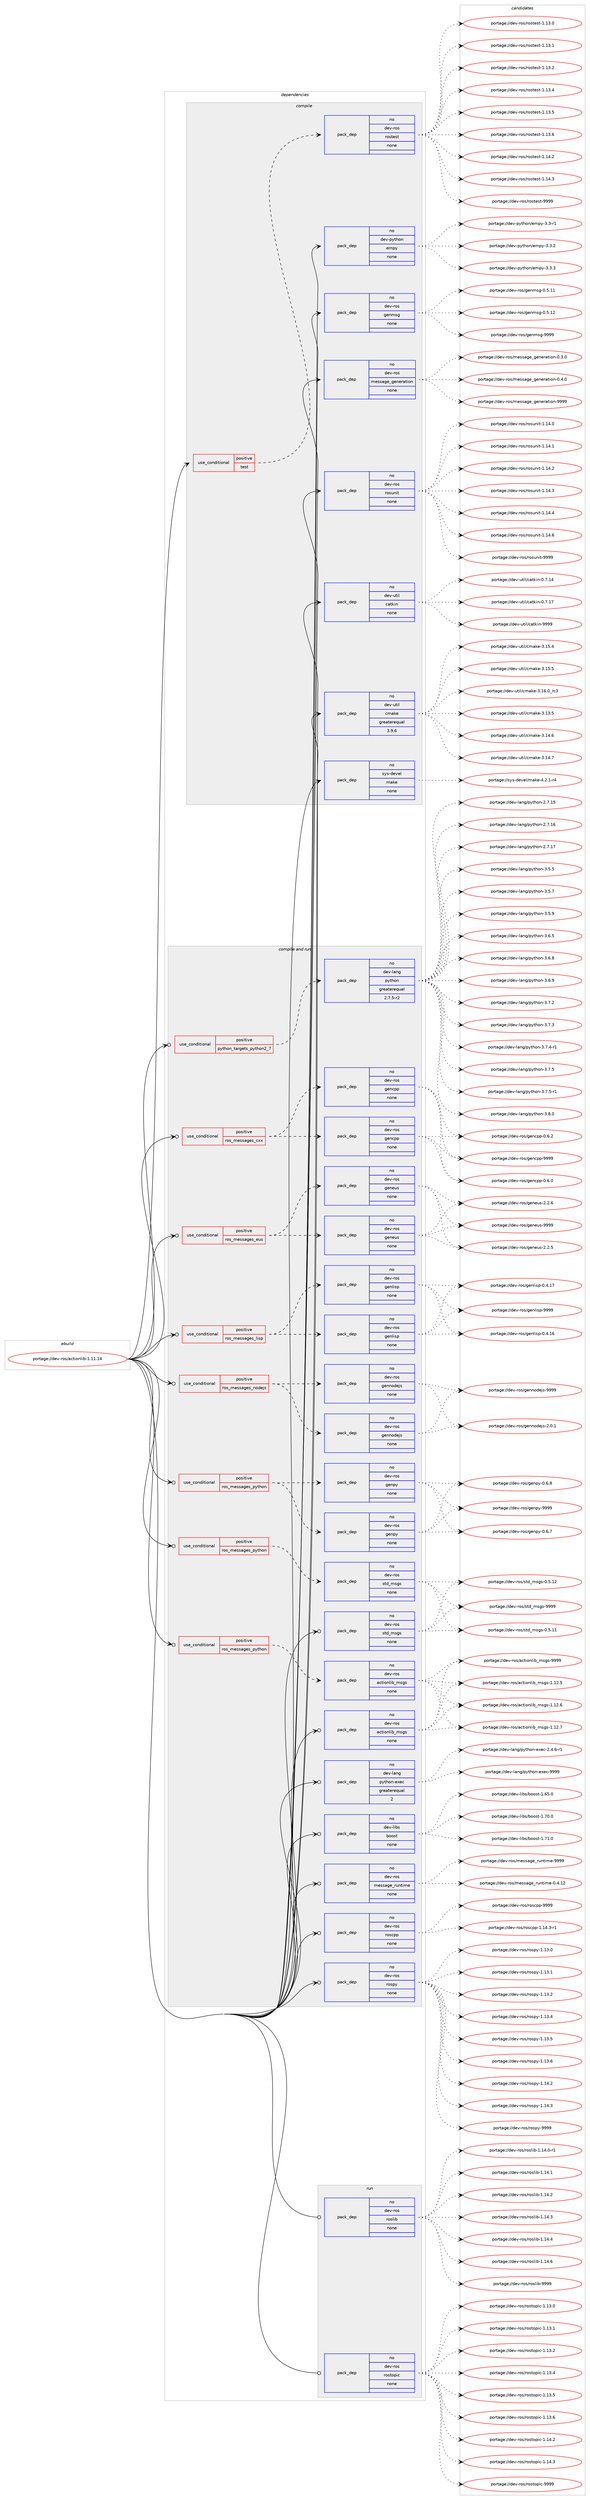 digraph prolog {

# *************
# Graph options
# *************

newrank=true;
concentrate=true;
compound=true;
graph [rankdir=LR,fontname=Helvetica,fontsize=10,ranksep=1.5];#, ranksep=2.5, nodesep=0.2];
edge  [arrowhead=vee];
node  [fontname=Helvetica,fontsize=10];

# **********
# The ebuild
# **********

subgraph cluster_leftcol {
color=gray;
rank=same;
label=<<i>ebuild</i>>;
id [label="portage://dev-ros/actionlib-1.11.14", color=red, width=4, href="../dev-ros/actionlib-1.11.14.svg"];
}

# ****************
# The dependencies
# ****************

subgraph cluster_midcol {
color=gray;
label=<<i>dependencies</i>>;
subgraph cluster_compile {
fillcolor="#eeeeee";
style=filled;
label=<<i>compile</i>>;
subgraph cond41883 {
dependency182797 [label=<<TABLE BORDER="0" CELLBORDER="1" CELLSPACING="0" CELLPADDING="4"><TR><TD ROWSPAN="3" CELLPADDING="10">use_conditional</TD></TR><TR><TD>positive</TD></TR><TR><TD>test</TD></TR></TABLE>>, shape=none, color=red];
subgraph pack137496 {
dependency182798 [label=<<TABLE BORDER="0" CELLBORDER="1" CELLSPACING="0" CELLPADDING="4" WIDTH="220"><TR><TD ROWSPAN="6" CELLPADDING="30">pack_dep</TD></TR><TR><TD WIDTH="110">no</TD></TR><TR><TD>dev-ros</TD></TR><TR><TD>rostest</TD></TR><TR><TD>none</TD></TR><TR><TD></TD></TR></TABLE>>, shape=none, color=blue];
}
dependency182797:e -> dependency182798:w [weight=20,style="dashed",arrowhead="vee"];
}
id:e -> dependency182797:w [weight=20,style="solid",arrowhead="vee"];
subgraph pack137497 {
dependency182799 [label=<<TABLE BORDER="0" CELLBORDER="1" CELLSPACING="0" CELLPADDING="4" WIDTH="220"><TR><TD ROWSPAN="6" CELLPADDING="30">pack_dep</TD></TR><TR><TD WIDTH="110">no</TD></TR><TR><TD>dev-python</TD></TR><TR><TD>empy</TD></TR><TR><TD>none</TD></TR><TR><TD></TD></TR></TABLE>>, shape=none, color=blue];
}
id:e -> dependency182799:w [weight=20,style="solid",arrowhead="vee"];
subgraph pack137498 {
dependency182800 [label=<<TABLE BORDER="0" CELLBORDER="1" CELLSPACING="0" CELLPADDING="4" WIDTH="220"><TR><TD ROWSPAN="6" CELLPADDING="30">pack_dep</TD></TR><TR><TD WIDTH="110">no</TD></TR><TR><TD>dev-ros</TD></TR><TR><TD>genmsg</TD></TR><TR><TD>none</TD></TR><TR><TD></TD></TR></TABLE>>, shape=none, color=blue];
}
id:e -> dependency182800:w [weight=20,style="solid",arrowhead="vee"];
subgraph pack137499 {
dependency182801 [label=<<TABLE BORDER="0" CELLBORDER="1" CELLSPACING="0" CELLPADDING="4" WIDTH="220"><TR><TD ROWSPAN="6" CELLPADDING="30">pack_dep</TD></TR><TR><TD WIDTH="110">no</TD></TR><TR><TD>dev-ros</TD></TR><TR><TD>message_generation</TD></TR><TR><TD>none</TD></TR><TR><TD></TD></TR></TABLE>>, shape=none, color=blue];
}
id:e -> dependency182801:w [weight=20,style="solid",arrowhead="vee"];
subgraph pack137500 {
dependency182802 [label=<<TABLE BORDER="0" CELLBORDER="1" CELLSPACING="0" CELLPADDING="4" WIDTH="220"><TR><TD ROWSPAN="6" CELLPADDING="30">pack_dep</TD></TR><TR><TD WIDTH="110">no</TD></TR><TR><TD>dev-ros</TD></TR><TR><TD>rosunit</TD></TR><TR><TD>none</TD></TR><TR><TD></TD></TR></TABLE>>, shape=none, color=blue];
}
id:e -> dependency182802:w [weight=20,style="solid",arrowhead="vee"];
subgraph pack137501 {
dependency182803 [label=<<TABLE BORDER="0" CELLBORDER="1" CELLSPACING="0" CELLPADDING="4" WIDTH="220"><TR><TD ROWSPAN="6" CELLPADDING="30">pack_dep</TD></TR><TR><TD WIDTH="110">no</TD></TR><TR><TD>dev-util</TD></TR><TR><TD>catkin</TD></TR><TR><TD>none</TD></TR><TR><TD></TD></TR></TABLE>>, shape=none, color=blue];
}
id:e -> dependency182803:w [weight=20,style="solid",arrowhead="vee"];
subgraph pack137502 {
dependency182804 [label=<<TABLE BORDER="0" CELLBORDER="1" CELLSPACING="0" CELLPADDING="4" WIDTH="220"><TR><TD ROWSPAN="6" CELLPADDING="30">pack_dep</TD></TR><TR><TD WIDTH="110">no</TD></TR><TR><TD>dev-util</TD></TR><TR><TD>cmake</TD></TR><TR><TD>greaterequal</TD></TR><TR><TD>3.9.6</TD></TR></TABLE>>, shape=none, color=blue];
}
id:e -> dependency182804:w [weight=20,style="solid",arrowhead="vee"];
subgraph pack137503 {
dependency182805 [label=<<TABLE BORDER="0" CELLBORDER="1" CELLSPACING="0" CELLPADDING="4" WIDTH="220"><TR><TD ROWSPAN="6" CELLPADDING="30">pack_dep</TD></TR><TR><TD WIDTH="110">no</TD></TR><TR><TD>sys-devel</TD></TR><TR><TD>make</TD></TR><TR><TD>none</TD></TR><TR><TD></TD></TR></TABLE>>, shape=none, color=blue];
}
id:e -> dependency182805:w [weight=20,style="solid",arrowhead="vee"];
}
subgraph cluster_compileandrun {
fillcolor="#eeeeee";
style=filled;
label=<<i>compile and run</i>>;
subgraph cond41884 {
dependency182806 [label=<<TABLE BORDER="0" CELLBORDER="1" CELLSPACING="0" CELLPADDING="4"><TR><TD ROWSPAN="3" CELLPADDING="10">use_conditional</TD></TR><TR><TD>positive</TD></TR><TR><TD>python_targets_python2_7</TD></TR></TABLE>>, shape=none, color=red];
subgraph pack137504 {
dependency182807 [label=<<TABLE BORDER="0" CELLBORDER="1" CELLSPACING="0" CELLPADDING="4" WIDTH="220"><TR><TD ROWSPAN="6" CELLPADDING="30">pack_dep</TD></TR><TR><TD WIDTH="110">no</TD></TR><TR><TD>dev-lang</TD></TR><TR><TD>python</TD></TR><TR><TD>greaterequal</TD></TR><TR><TD>2.7.5-r2</TD></TR></TABLE>>, shape=none, color=blue];
}
dependency182806:e -> dependency182807:w [weight=20,style="dashed",arrowhead="vee"];
}
id:e -> dependency182806:w [weight=20,style="solid",arrowhead="odotvee"];
subgraph cond41885 {
dependency182808 [label=<<TABLE BORDER="0" CELLBORDER="1" CELLSPACING="0" CELLPADDING="4"><TR><TD ROWSPAN="3" CELLPADDING="10">use_conditional</TD></TR><TR><TD>positive</TD></TR><TR><TD>ros_messages_cxx</TD></TR></TABLE>>, shape=none, color=red];
subgraph pack137505 {
dependency182809 [label=<<TABLE BORDER="0" CELLBORDER="1" CELLSPACING="0" CELLPADDING="4" WIDTH="220"><TR><TD ROWSPAN="6" CELLPADDING="30">pack_dep</TD></TR><TR><TD WIDTH="110">no</TD></TR><TR><TD>dev-ros</TD></TR><TR><TD>gencpp</TD></TR><TR><TD>none</TD></TR><TR><TD></TD></TR></TABLE>>, shape=none, color=blue];
}
dependency182808:e -> dependency182809:w [weight=20,style="dashed",arrowhead="vee"];
subgraph pack137506 {
dependency182810 [label=<<TABLE BORDER="0" CELLBORDER="1" CELLSPACING="0" CELLPADDING="4" WIDTH="220"><TR><TD ROWSPAN="6" CELLPADDING="30">pack_dep</TD></TR><TR><TD WIDTH="110">no</TD></TR><TR><TD>dev-ros</TD></TR><TR><TD>gencpp</TD></TR><TR><TD>none</TD></TR><TR><TD></TD></TR></TABLE>>, shape=none, color=blue];
}
dependency182808:e -> dependency182810:w [weight=20,style="dashed",arrowhead="vee"];
}
id:e -> dependency182808:w [weight=20,style="solid",arrowhead="odotvee"];
subgraph cond41886 {
dependency182811 [label=<<TABLE BORDER="0" CELLBORDER="1" CELLSPACING="0" CELLPADDING="4"><TR><TD ROWSPAN="3" CELLPADDING="10">use_conditional</TD></TR><TR><TD>positive</TD></TR><TR><TD>ros_messages_eus</TD></TR></TABLE>>, shape=none, color=red];
subgraph pack137507 {
dependency182812 [label=<<TABLE BORDER="0" CELLBORDER="1" CELLSPACING="0" CELLPADDING="4" WIDTH="220"><TR><TD ROWSPAN="6" CELLPADDING="30">pack_dep</TD></TR><TR><TD WIDTH="110">no</TD></TR><TR><TD>dev-ros</TD></TR><TR><TD>geneus</TD></TR><TR><TD>none</TD></TR><TR><TD></TD></TR></TABLE>>, shape=none, color=blue];
}
dependency182811:e -> dependency182812:w [weight=20,style="dashed",arrowhead="vee"];
subgraph pack137508 {
dependency182813 [label=<<TABLE BORDER="0" CELLBORDER="1" CELLSPACING="0" CELLPADDING="4" WIDTH="220"><TR><TD ROWSPAN="6" CELLPADDING="30">pack_dep</TD></TR><TR><TD WIDTH="110">no</TD></TR><TR><TD>dev-ros</TD></TR><TR><TD>geneus</TD></TR><TR><TD>none</TD></TR><TR><TD></TD></TR></TABLE>>, shape=none, color=blue];
}
dependency182811:e -> dependency182813:w [weight=20,style="dashed",arrowhead="vee"];
}
id:e -> dependency182811:w [weight=20,style="solid",arrowhead="odotvee"];
subgraph cond41887 {
dependency182814 [label=<<TABLE BORDER="0" CELLBORDER="1" CELLSPACING="0" CELLPADDING="4"><TR><TD ROWSPAN="3" CELLPADDING="10">use_conditional</TD></TR><TR><TD>positive</TD></TR><TR><TD>ros_messages_lisp</TD></TR></TABLE>>, shape=none, color=red];
subgraph pack137509 {
dependency182815 [label=<<TABLE BORDER="0" CELLBORDER="1" CELLSPACING="0" CELLPADDING="4" WIDTH="220"><TR><TD ROWSPAN="6" CELLPADDING="30">pack_dep</TD></TR><TR><TD WIDTH="110">no</TD></TR><TR><TD>dev-ros</TD></TR><TR><TD>genlisp</TD></TR><TR><TD>none</TD></TR><TR><TD></TD></TR></TABLE>>, shape=none, color=blue];
}
dependency182814:e -> dependency182815:w [weight=20,style="dashed",arrowhead="vee"];
subgraph pack137510 {
dependency182816 [label=<<TABLE BORDER="0" CELLBORDER="1" CELLSPACING="0" CELLPADDING="4" WIDTH="220"><TR><TD ROWSPAN="6" CELLPADDING="30">pack_dep</TD></TR><TR><TD WIDTH="110">no</TD></TR><TR><TD>dev-ros</TD></TR><TR><TD>genlisp</TD></TR><TR><TD>none</TD></TR><TR><TD></TD></TR></TABLE>>, shape=none, color=blue];
}
dependency182814:e -> dependency182816:w [weight=20,style="dashed",arrowhead="vee"];
}
id:e -> dependency182814:w [weight=20,style="solid",arrowhead="odotvee"];
subgraph cond41888 {
dependency182817 [label=<<TABLE BORDER="0" CELLBORDER="1" CELLSPACING="0" CELLPADDING="4"><TR><TD ROWSPAN="3" CELLPADDING="10">use_conditional</TD></TR><TR><TD>positive</TD></TR><TR><TD>ros_messages_nodejs</TD></TR></TABLE>>, shape=none, color=red];
subgraph pack137511 {
dependency182818 [label=<<TABLE BORDER="0" CELLBORDER="1" CELLSPACING="0" CELLPADDING="4" WIDTH="220"><TR><TD ROWSPAN="6" CELLPADDING="30">pack_dep</TD></TR><TR><TD WIDTH="110">no</TD></TR><TR><TD>dev-ros</TD></TR><TR><TD>gennodejs</TD></TR><TR><TD>none</TD></TR><TR><TD></TD></TR></TABLE>>, shape=none, color=blue];
}
dependency182817:e -> dependency182818:w [weight=20,style="dashed",arrowhead="vee"];
subgraph pack137512 {
dependency182819 [label=<<TABLE BORDER="0" CELLBORDER="1" CELLSPACING="0" CELLPADDING="4" WIDTH="220"><TR><TD ROWSPAN="6" CELLPADDING="30">pack_dep</TD></TR><TR><TD WIDTH="110">no</TD></TR><TR><TD>dev-ros</TD></TR><TR><TD>gennodejs</TD></TR><TR><TD>none</TD></TR><TR><TD></TD></TR></TABLE>>, shape=none, color=blue];
}
dependency182817:e -> dependency182819:w [weight=20,style="dashed",arrowhead="vee"];
}
id:e -> dependency182817:w [weight=20,style="solid",arrowhead="odotvee"];
subgraph cond41889 {
dependency182820 [label=<<TABLE BORDER="0" CELLBORDER="1" CELLSPACING="0" CELLPADDING="4"><TR><TD ROWSPAN="3" CELLPADDING="10">use_conditional</TD></TR><TR><TD>positive</TD></TR><TR><TD>ros_messages_python</TD></TR></TABLE>>, shape=none, color=red];
subgraph pack137513 {
dependency182821 [label=<<TABLE BORDER="0" CELLBORDER="1" CELLSPACING="0" CELLPADDING="4" WIDTH="220"><TR><TD ROWSPAN="6" CELLPADDING="30">pack_dep</TD></TR><TR><TD WIDTH="110">no</TD></TR><TR><TD>dev-ros</TD></TR><TR><TD>actionlib_msgs</TD></TR><TR><TD>none</TD></TR><TR><TD></TD></TR></TABLE>>, shape=none, color=blue];
}
dependency182820:e -> dependency182821:w [weight=20,style="dashed",arrowhead="vee"];
}
id:e -> dependency182820:w [weight=20,style="solid",arrowhead="odotvee"];
subgraph cond41890 {
dependency182822 [label=<<TABLE BORDER="0" CELLBORDER="1" CELLSPACING="0" CELLPADDING="4"><TR><TD ROWSPAN="3" CELLPADDING="10">use_conditional</TD></TR><TR><TD>positive</TD></TR><TR><TD>ros_messages_python</TD></TR></TABLE>>, shape=none, color=red];
subgraph pack137514 {
dependency182823 [label=<<TABLE BORDER="0" CELLBORDER="1" CELLSPACING="0" CELLPADDING="4" WIDTH="220"><TR><TD ROWSPAN="6" CELLPADDING="30">pack_dep</TD></TR><TR><TD WIDTH="110">no</TD></TR><TR><TD>dev-ros</TD></TR><TR><TD>genpy</TD></TR><TR><TD>none</TD></TR><TR><TD></TD></TR></TABLE>>, shape=none, color=blue];
}
dependency182822:e -> dependency182823:w [weight=20,style="dashed",arrowhead="vee"];
subgraph pack137515 {
dependency182824 [label=<<TABLE BORDER="0" CELLBORDER="1" CELLSPACING="0" CELLPADDING="4" WIDTH="220"><TR><TD ROWSPAN="6" CELLPADDING="30">pack_dep</TD></TR><TR><TD WIDTH="110">no</TD></TR><TR><TD>dev-ros</TD></TR><TR><TD>genpy</TD></TR><TR><TD>none</TD></TR><TR><TD></TD></TR></TABLE>>, shape=none, color=blue];
}
dependency182822:e -> dependency182824:w [weight=20,style="dashed",arrowhead="vee"];
}
id:e -> dependency182822:w [weight=20,style="solid",arrowhead="odotvee"];
subgraph cond41891 {
dependency182825 [label=<<TABLE BORDER="0" CELLBORDER="1" CELLSPACING="0" CELLPADDING="4"><TR><TD ROWSPAN="3" CELLPADDING="10">use_conditional</TD></TR><TR><TD>positive</TD></TR><TR><TD>ros_messages_python</TD></TR></TABLE>>, shape=none, color=red];
subgraph pack137516 {
dependency182826 [label=<<TABLE BORDER="0" CELLBORDER="1" CELLSPACING="0" CELLPADDING="4" WIDTH="220"><TR><TD ROWSPAN="6" CELLPADDING="30">pack_dep</TD></TR><TR><TD WIDTH="110">no</TD></TR><TR><TD>dev-ros</TD></TR><TR><TD>std_msgs</TD></TR><TR><TD>none</TD></TR><TR><TD></TD></TR></TABLE>>, shape=none, color=blue];
}
dependency182825:e -> dependency182826:w [weight=20,style="dashed",arrowhead="vee"];
}
id:e -> dependency182825:w [weight=20,style="solid",arrowhead="odotvee"];
subgraph pack137517 {
dependency182827 [label=<<TABLE BORDER="0" CELLBORDER="1" CELLSPACING="0" CELLPADDING="4" WIDTH="220"><TR><TD ROWSPAN="6" CELLPADDING="30">pack_dep</TD></TR><TR><TD WIDTH="110">no</TD></TR><TR><TD>dev-lang</TD></TR><TR><TD>python-exec</TD></TR><TR><TD>greaterequal</TD></TR><TR><TD>2</TD></TR></TABLE>>, shape=none, color=blue];
}
id:e -> dependency182827:w [weight=20,style="solid",arrowhead="odotvee"];
subgraph pack137518 {
dependency182828 [label=<<TABLE BORDER="0" CELLBORDER="1" CELLSPACING="0" CELLPADDING="4" WIDTH="220"><TR><TD ROWSPAN="6" CELLPADDING="30">pack_dep</TD></TR><TR><TD WIDTH="110">no</TD></TR><TR><TD>dev-libs</TD></TR><TR><TD>boost</TD></TR><TR><TD>none</TD></TR><TR><TD></TD></TR></TABLE>>, shape=none, color=blue];
}
id:e -> dependency182828:w [weight=20,style="solid",arrowhead="odotvee"];
subgraph pack137519 {
dependency182829 [label=<<TABLE BORDER="0" CELLBORDER="1" CELLSPACING="0" CELLPADDING="4" WIDTH="220"><TR><TD ROWSPAN="6" CELLPADDING="30">pack_dep</TD></TR><TR><TD WIDTH="110">no</TD></TR><TR><TD>dev-ros</TD></TR><TR><TD>actionlib_msgs</TD></TR><TR><TD>none</TD></TR><TR><TD></TD></TR></TABLE>>, shape=none, color=blue];
}
id:e -> dependency182829:w [weight=20,style="solid",arrowhead="odotvee"];
subgraph pack137520 {
dependency182830 [label=<<TABLE BORDER="0" CELLBORDER="1" CELLSPACING="0" CELLPADDING="4" WIDTH="220"><TR><TD ROWSPAN="6" CELLPADDING="30">pack_dep</TD></TR><TR><TD WIDTH="110">no</TD></TR><TR><TD>dev-ros</TD></TR><TR><TD>message_runtime</TD></TR><TR><TD>none</TD></TR><TR><TD></TD></TR></TABLE>>, shape=none, color=blue];
}
id:e -> dependency182830:w [weight=20,style="solid",arrowhead="odotvee"];
subgraph pack137521 {
dependency182831 [label=<<TABLE BORDER="0" CELLBORDER="1" CELLSPACING="0" CELLPADDING="4" WIDTH="220"><TR><TD ROWSPAN="6" CELLPADDING="30">pack_dep</TD></TR><TR><TD WIDTH="110">no</TD></TR><TR><TD>dev-ros</TD></TR><TR><TD>roscpp</TD></TR><TR><TD>none</TD></TR><TR><TD></TD></TR></TABLE>>, shape=none, color=blue];
}
id:e -> dependency182831:w [weight=20,style="solid",arrowhead="odotvee"];
subgraph pack137522 {
dependency182832 [label=<<TABLE BORDER="0" CELLBORDER="1" CELLSPACING="0" CELLPADDING="4" WIDTH="220"><TR><TD ROWSPAN="6" CELLPADDING="30">pack_dep</TD></TR><TR><TD WIDTH="110">no</TD></TR><TR><TD>dev-ros</TD></TR><TR><TD>rospy</TD></TR><TR><TD>none</TD></TR><TR><TD></TD></TR></TABLE>>, shape=none, color=blue];
}
id:e -> dependency182832:w [weight=20,style="solid",arrowhead="odotvee"];
subgraph pack137523 {
dependency182833 [label=<<TABLE BORDER="0" CELLBORDER="1" CELLSPACING="0" CELLPADDING="4" WIDTH="220"><TR><TD ROWSPAN="6" CELLPADDING="30">pack_dep</TD></TR><TR><TD WIDTH="110">no</TD></TR><TR><TD>dev-ros</TD></TR><TR><TD>std_msgs</TD></TR><TR><TD>none</TD></TR><TR><TD></TD></TR></TABLE>>, shape=none, color=blue];
}
id:e -> dependency182833:w [weight=20,style="solid",arrowhead="odotvee"];
}
subgraph cluster_run {
fillcolor="#eeeeee";
style=filled;
label=<<i>run</i>>;
subgraph pack137524 {
dependency182834 [label=<<TABLE BORDER="0" CELLBORDER="1" CELLSPACING="0" CELLPADDING="4" WIDTH="220"><TR><TD ROWSPAN="6" CELLPADDING="30">pack_dep</TD></TR><TR><TD WIDTH="110">no</TD></TR><TR><TD>dev-ros</TD></TR><TR><TD>roslib</TD></TR><TR><TD>none</TD></TR><TR><TD></TD></TR></TABLE>>, shape=none, color=blue];
}
id:e -> dependency182834:w [weight=20,style="solid",arrowhead="odot"];
subgraph pack137525 {
dependency182835 [label=<<TABLE BORDER="0" CELLBORDER="1" CELLSPACING="0" CELLPADDING="4" WIDTH="220"><TR><TD ROWSPAN="6" CELLPADDING="30">pack_dep</TD></TR><TR><TD WIDTH="110">no</TD></TR><TR><TD>dev-ros</TD></TR><TR><TD>rostopic</TD></TR><TR><TD>none</TD></TR><TR><TD></TD></TR></TABLE>>, shape=none, color=blue];
}
id:e -> dependency182835:w [weight=20,style="solid",arrowhead="odot"];
}
}

# **************
# The candidates
# **************

subgraph cluster_choices {
rank=same;
color=gray;
label=<<i>candidates</i>>;

subgraph choice137496 {
color=black;
nodesep=1;
choiceportage100101118451141111154711411111511610111511645494649514648 [label="portage://dev-ros/rostest-1.13.0", color=red, width=4,href="../dev-ros/rostest-1.13.0.svg"];
choiceportage100101118451141111154711411111511610111511645494649514649 [label="portage://dev-ros/rostest-1.13.1", color=red, width=4,href="../dev-ros/rostest-1.13.1.svg"];
choiceportage100101118451141111154711411111511610111511645494649514650 [label="portage://dev-ros/rostest-1.13.2", color=red, width=4,href="../dev-ros/rostest-1.13.2.svg"];
choiceportage100101118451141111154711411111511610111511645494649514652 [label="portage://dev-ros/rostest-1.13.4", color=red, width=4,href="../dev-ros/rostest-1.13.4.svg"];
choiceportage100101118451141111154711411111511610111511645494649514653 [label="portage://dev-ros/rostest-1.13.5", color=red, width=4,href="../dev-ros/rostest-1.13.5.svg"];
choiceportage100101118451141111154711411111511610111511645494649514654 [label="portage://dev-ros/rostest-1.13.6", color=red, width=4,href="../dev-ros/rostest-1.13.6.svg"];
choiceportage100101118451141111154711411111511610111511645494649524650 [label="portage://dev-ros/rostest-1.14.2", color=red, width=4,href="../dev-ros/rostest-1.14.2.svg"];
choiceportage100101118451141111154711411111511610111511645494649524651 [label="portage://dev-ros/rostest-1.14.3", color=red, width=4,href="../dev-ros/rostest-1.14.3.svg"];
choiceportage10010111845114111115471141111151161011151164557575757 [label="portage://dev-ros/rostest-9999", color=red, width=4,href="../dev-ros/rostest-9999.svg"];
dependency182798:e -> choiceportage100101118451141111154711411111511610111511645494649514648:w [style=dotted,weight="100"];
dependency182798:e -> choiceportage100101118451141111154711411111511610111511645494649514649:w [style=dotted,weight="100"];
dependency182798:e -> choiceportage100101118451141111154711411111511610111511645494649514650:w [style=dotted,weight="100"];
dependency182798:e -> choiceportage100101118451141111154711411111511610111511645494649514652:w [style=dotted,weight="100"];
dependency182798:e -> choiceportage100101118451141111154711411111511610111511645494649514653:w [style=dotted,weight="100"];
dependency182798:e -> choiceportage100101118451141111154711411111511610111511645494649514654:w [style=dotted,weight="100"];
dependency182798:e -> choiceportage100101118451141111154711411111511610111511645494649524650:w [style=dotted,weight="100"];
dependency182798:e -> choiceportage100101118451141111154711411111511610111511645494649524651:w [style=dotted,weight="100"];
dependency182798:e -> choiceportage10010111845114111115471141111151161011151164557575757:w [style=dotted,weight="100"];
}
subgraph choice137497 {
color=black;
nodesep=1;
choiceportage1001011184511212111610411111047101109112121455146514511449 [label="portage://dev-python/empy-3.3-r1", color=red, width=4,href="../dev-python/empy-3.3-r1.svg"];
choiceportage1001011184511212111610411111047101109112121455146514650 [label="portage://dev-python/empy-3.3.2", color=red, width=4,href="../dev-python/empy-3.3.2.svg"];
choiceportage1001011184511212111610411111047101109112121455146514651 [label="portage://dev-python/empy-3.3.3", color=red, width=4,href="../dev-python/empy-3.3.3.svg"];
dependency182799:e -> choiceportage1001011184511212111610411111047101109112121455146514511449:w [style=dotted,weight="100"];
dependency182799:e -> choiceportage1001011184511212111610411111047101109112121455146514650:w [style=dotted,weight="100"];
dependency182799:e -> choiceportage1001011184511212111610411111047101109112121455146514651:w [style=dotted,weight="100"];
}
subgraph choice137498 {
color=black;
nodesep=1;
choiceportage100101118451141111154710310111010911510345484653464949 [label="portage://dev-ros/genmsg-0.5.11", color=red, width=4,href="../dev-ros/genmsg-0.5.11.svg"];
choiceportage100101118451141111154710310111010911510345484653464950 [label="portage://dev-ros/genmsg-0.5.12", color=red, width=4,href="../dev-ros/genmsg-0.5.12.svg"];
choiceportage10010111845114111115471031011101091151034557575757 [label="portage://dev-ros/genmsg-9999", color=red, width=4,href="../dev-ros/genmsg-9999.svg"];
dependency182800:e -> choiceportage100101118451141111154710310111010911510345484653464949:w [style=dotted,weight="100"];
dependency182800:e -> choiceportage100101118451141111154710310111010911510345484653464950:w [style=dotted,weight="100"];
dependency182800:e -> choiceportage10010111845114111115471031011101091151034557575757:w [style=dotted,weight="100"];
}
subgraph choice137499 {
color=black;
nodesep=1;
choiceportage1001011184511411111547109101115115971031019510310111010111497116105111110454846514648 [label="portage://dev-ros/message_generation-0.3.0", color=red, width=4,href="../dev-ros/message_generation-0.3.0.svg"];
choiceportage1001011184511411111547109101115115971031019510310111010111497116105111110454846524648 [label="portage://dev-ros/message_generation-0.4.0", color=red, width=4,href="../dev-ros/message_generation-0.4.0.svg"];
choiceportage10010111845114111115471091011151159710310195103101110101114971161051111104557575757 [label="portage://dev-ros/message_generation-9999", color=red, width=4,href="../dev-ros/message_generation-9999.svg"];
dependency182801:e -> choiceportage1001011184511411111547109101115115971031019510310111010111497116105111110454846514648:w [style=dotted,weight="100"];
dependency182801:e -> choiceportage1001011184511411111547109101115115971031019510310111010111497116105111110454846524648:w [style=dotted,weight="100"];
dependency182801:e -> choiceportage10010111845114111115471091011151159710310195103101110101114971161051111104557575757:w [style=dotted,weight="100"];
}
subgraph choice137500 {
color=black;
nodesep=1;
choiceportage100101118451141111154711411111511711010511645494649524648 [label="portage://dev-ros/rosunit-1.14.0", color=red, width=4,href="../dev-ros/rosunit-1.14.0.svg"];
choiceportage100101118451141111154711411111511711010511645494649524649 [label="portage://dev-ros/rosunit-1.14.1", color=red, width=4,href="../dev-ros/rosunit-1.14.1.svg"];
choiceportage100101118451141111154711411111511711010511645494649524650 [label="portage://dev-ros/rosunit-1.14.2", color=red, width=4,href="../dev-ros/rosunit-1.14.2.svg"];
choiceportage100101118451141111154711411111511711010511645494649524651 [label="portage://dev-ros/rosunit-1.14.3", color=red, width=4,href="../dev-ros/rosunit-1.14.3.svg"];
choiceportage100101118451141111154711411111511711010511645494649524652 [label="portage://dev-ros/rosunit-1.14.4", color=red, width=4,href="../dev-ros/rosunit-1.14.4.svg"];
choiceportage100101118451141111154711411111511711010511645494649524654 [label="portage://dev-ros/rosunit-1.14.6", color=red, width=4,href="../dev-ros/rosunit-1.14.6.svg"];
choiceportage10010111845114111115471141111151171101051164557575757 [label="portage://dev-ros/rosunit-9999", color=red, width=4,href="../dev-ros/rosunit-9999.svg"];
dependency182802:e -> choiceportage100101118451141111154711411111511711010511645494649524648:w [style=dotted,weight="100"];
dependency182802:e -> choiceportage100101118451141111154711411111511711010511645494649524649:w [style=dotted,weight="100"];
dependency182802:e -> choiceportage100101118451141111154711411111511711010511645494649524650:w [style=dotted,weight="100"];
dependency182802:e -> choiceportage100101118451141111154711411111511711010511645494649524651:w [style=dotted,weight="100"];
dependency182802:e -> choiceportage100101118451141111154711411111511711010511645494649524652:w [style=dotted,weight="100"];
dependency182802:e -> choiceportage100101118451141111154711411111511711010511645494649524654:w [style=dotted,weight="100"];
dependency182802:e -> choiceportage10010111845114111115471141111151171101051164557575757:w [style=dotted,weight="100"];
}
subgraph choice137501 {
color=black;
nodesep=1;
choiceportage1001011184511711610510847999711610710511045484655464952 [label="portage://dev-util/catkin-0.7.14", color=red, width=4,href="../dev-util/catkin-0.7.14.svg"];
choiceportage1001011184511711610510847999711610710511045484655464955 [label="portage://dev-util/catkin-0.7.17", color=red, width=4,href="../dev-util/catkin-0.7.17.svg"];
choiceportage100101118451171161051084799971161071051104557575757 [label="portage://dev-util/catkin-9999", color=red, width=4,href="../dev-util/catkin-9999.svg"];
dependency182803:e -> choiceportage1001011184511711610510847999711610710511045484655464952:w [style=dotted,weight="100"];
dependency182803:e -> choiceportage1001011184511711610510847999711610710511045484655464955:w [style=dotted,weight="100"];
dependency182803:e -> choiceportage100101118451171161051084799971161071051104557575757:w [style=dotted,weight="100"];
}
subgraph choice137502 {
color=black;
nodesep=1;
choiceportage1001011184511711610510847991099710710145514649514653 [label="portage://dev-util/cmake-3.13.5", color=red, width=4,href="../dev-util/cmake-3.13.5.svg"];
choiceportage1001011184511711610510847991099710710145514649524654 [label="portage://dev-util/cmake-3.14.6", color=red, width=4,href="../dev-util/cmake-3.14.6.svg"];
choiceportage1001011184511711610510847991099710710145514649524655 [label="portage://dev-util/cmake-3.14.7", color=red, width=4,href="../dev-util/cmake-3.14.7.svg"];
choiceportage1001011184511711610510847991099710710145514649534652 [label="portage://dev-util/cmake-3.15.4", color=red, width=4,href="../dev-util/cmake-3.15.4.svg"];
choiceportage1001011184511711610510847991099710710145514649534653 [label="portage://dev-util/cmake-3.15.5", color=red, width=4,href="../dev-util/cmake-3.15.5.svg"];
choiceportage1001011184511711610510847991099710710145514649544648951149951 [label="portage://dev-util/cmake-3.16.0_rc3", color=red, width=4,href="../dev-util/cmake-3.16.0_rc3.svg"];
dependency182804:e -> choiceportage1001011184511711610510847991099710710145514649514653:w [style=dotted,weight="100"];
dependency182804:e -> choiceportage1001011184511711610510847991099710710145514649524654:w [style=dotted,weight="100"];
dependency182804:e -> choiceportage1001011184511711610510847991099710710145514649524655:w [style=dotted,weight="100"];
dependency182804:e -> choiceportage1001011184511711610510847991099710710145514649534652:w [style=dotted,weight="100"];
dependency182804:e -> choiceportage1001011184511711610510847991099710710145514649534653:w [style=dotted,weight="100"];
dependency182804:e -> choiceportage1001011184511711610510847991099710710145514649544648951149951:w [style=dotted,weight="100"];
}
subgraph choice137503 {
color=black;
nodesep=1;
choiceportage1151211154510010111810110847109971071014552465046494511452 [label="portage://sys-devel/make-4.2.1-r4", color=red, width=4,href="../sys-devel/make-4.2.1-r4.svg"];
dependency182805:e -> choiceportage1151211154510010111810110847109971071014552465046494511452:w [style=dotted,weight="100"];
}
subgraph choice137504 {
color=black;
nodesep=1;
choiceportage10010111845108971101034711212111610411111045504655464953 [label="portage://dev-lang/python-2.7.15", color=red, width=4,href="../dev-lang/python-2.7.15.svg"];
choiceportage10010111845108971101034711212111610411111045504655464954 [label="portage://dev-lang/python-2.7.16", color=red, width=4,href="../dev-lang/python-2.7.16.svg"];
choiceportage10010111845108971101034711212111610411111045504655464955 [label="portage://dev-lang/python-2.7.17", color=red, width=4,href="../dev-lang/python-2.7.17.svg"];
choiceportage100101118451089711010347112121116104111110455146534653 [label="portage://dev-lang/python-3.5.5", color=red, width=4,href="../dev-lang/python-3.5.5.svg"];
choiceportage100101118451089711010347112121116104111110455146534655 [label="portage://dev-lang/python-3.5.7", color=red, width=4,href="../dev-lang/python-3.5.7.svg"];
choiceportage100101118451089711010347112121116104111110455146534657 [label="portage://dev-lang/python-3.5.9", color=red, width=4,href="../dev-lang/python-3.5.9.svg"];
choiceportage100101118451089711010347112121116104111110455146544653 [label="portage://dev-lang/python-3.6.5", color=red, width=4,href="../dev-lang/python-3.6.5.svg"];
choiceportage100101118451089711010347112121116104111110455146544656 [label="portage://dev-lang/python-3.6.8", color=red, width=4,href="../dev-lang/python-3.6.8.svg"];
choiceportage100101118451089711010347112121116104111110455146544657 [label="portage://dev-lang/python-3.6.9", color=red, width=4,href="../dev-lang/python-3.6.9.svg"];
choiceportage100101118451089711010347112121116104111110455146554650 [label="portage://dev-lang/python-3.7.2", color=red, width=4,href="../dev-lang/python-3.7.2.svg"];
choiceportage100101118451089711010347112121116104111110455146554651 [label="portage://dev-lang/python-3.7.3", color=red, width=4,href="../dev-lang/python-3.7.3.svg"];
choiceportage1001011184510897110103471121211161041111104551465546524511449 [label="portage://dev-lang/python-3.7.4-r1", color=red, width=4,href="../dev-lang/python-3.7.4-r1.svg"];
choiceportage100101118451089711010347112121116104111110455146554653 [label="portage://dev-lang/python-3.7.5", color=red, width=4,href="../dev-lang/python-3.7.5.svg"];
choiceportage1001011184510897110103471121211161041111104551465546534511449 [label="portage://dev-lang/python-3.7.5-r1", color=red, width=4,href="../dev-lang/python-3.7.5-r1.svg"];
choiceportage100101118451089711010347112121116104111110455146564648 [label="portage://dev-lang/python-3.8.0", color=red, width=4,href="../dev-lang/python-3.8.0.svg"];
dependency182807:e -> choiceportage10010111845108971101034711212111610411111045504655464953:w [style=dotted,weight="100"];
dependency182807:e -> choiceportage10010111845108971101034711212111610411111045504655464954:w [style=dotted,weight="100"];
dependency182807:e -> choiceportage10010111845108971101034711212111610411111045504655464955:w [style=dotted,weight="100"];
dependency182807:e -> choiceportage100101118451089711010347112121116104111110455146534653:w [style=dotted,weight="100"];
dependency182807:e -> choiceportage100101118451089711010347112121116104111110455146534655:w [style=dotted,weight="100"];
dependency182807:e -> choiceportage100101118451089711010347112121116104111110455146534657:w [style=dotted,weight="100"];
dependency182807:e -> choiceportage100101118451089711010347112121116104111110455146544653:w [style=dotted,weight="100"];
dependency182807:e -> choiceportage100101118451089711010347112121116104111110455146544656:w [style=dotted,weight="100"];
dependency182807:e -> choiceportage100101118451089711010347112121116104111110455146544657:w [style=dotted,weight="100"];
dependency182807:e -> choiceportage100101118451089711010347112121116104111110455146554650:w [style=dotted,weight="100"];
dependency182807:e -> choiceportage100101118451089711010347112121116104111110455146554651:w [style=dotted,weight="100"];
dependency182807:e -> choiceportage1001011184510897110103471121211161041111104551465546524511449:w [style=dotted,weight="100"];
dependency182807:e -> choiceportage100101118451089711010347112121116104111110455146554653:w [style=dotted,weight="100"];
dependency182807:e -> choiceportage1001011184510897110103471121211161041111104551465546534511449:w [style=dotted,weight="100"];
dependency182807:e -> choiceportage100101118451089711010347112121116104111110455146564648:w [style=dotted,weight="100"];
}
subgraph choice137505 {
color=black;
nodesep=1;
choiceportage100101118451141111154710310111099112112454846544648 [label="portage://dev-ros/gencpp-0.6.0", color=red, width=4,href="../dev-ros/gencpp-0.6.0.svg"];
choiceportage100101118451141111154710310111099112112454846544650 [label="portage://dev-ros/gencpp-0.6.2", color=red, width=4,href="../dev-ros/gencpp-0.6.2.svg"];
choiceportage1001011184511411111547103101110991121124557575757 [label="portage://dev-ros/gencpp-9999", color=red, width=4,href="../dev-ros/gencpp-9999.svg"];
dependency182809:e -> choiceportage100101118451141111154710310111099112112454846544648:w [style=dotted,weight="100"];
dependency182809:e -> choiceportage100101118451141111154710310111099112112454846544650:w [style=dotted,weight="100"];
dependency182809:e -> choiceportage1001011184511411111547103101110991121124557575757:w [style=dotted,weight="100"];
}
subgraph choice137506 {
color=black;
nodesep=1;
choiceportage100101118451141111154710310111099112112454846544648 [label="portage://dev-ros/gencpp-0.6.0", color=red, width=4,href="../dev-ros/gencpp-0.6.0.svg"];
choiceportage100101118451141111154710310111099112112454846544650 [label="portage://dev-ros/gencpp-0.6.2", color=red, width=4,href="../dev-ros/gencpp-0.6.2.svg"];
choiceportage1001011184511411111547103101110991121124557575757 [label="portage://dev-ros/gencpp-9999", color=red, width=4,href="../dev-ros/gencpp-9999.svg"];
dependency182810:e -> choiceportage100101118451141111154710310111099112112454846544648:w [style=dotted,weight="100"];
dependency182810:e -> choiceportage100101118451141111154710310111099112112454846544650:w [style=dotted,weight="100"];
dependency182810:e -> choiceportage1001011184511411111547103101110991121124557575757:w [style=dotted,weight="100"];
}
subgraph choice137507 {
color=black;
nodesep=1;
choiceportage1001011184511411111547103101110101117115455046504653 [label="portage://dev-ros/geneus-2.2.5", color=red, width=4,href="../dev-ros/geneus-2.2.5.svg"];
choiceportage1001011184511411111547103101110101117115455046504654 [label="portage://dev-ros/geneus-2.2.6", color=red, width=4,href="../dev-ros/geneus-2.2.6.svg"];
choiceportage10010111845114111115471031011101011171154557575757 [label="portage://dev-ros/geneus-9999", color=red, width=4,href="../dev-ros/geneus-9999.svg"];
dependency182812:e -> choiceportage1001011184511411111547103101110101117115455046504653:w [style=dotted,weight="100"];
dependency182812:e -> choiceportage1001011184511411111547103101110101117115455046504654:w [style=dotted,weight="100"];
dependency182812:e -> choiceportage10010111845114111115471031011101011171154557575757:w [style=dotted,weight="100"];
}
subgraph choice137508 {
color=black;
nodesep=1;
choiceportage1001011184511411111547103101110101117115455046504653 [label="portage://dev-ros/geneus-2.2.5", color=red, width=4,href="../dev-ros/geneus-2.2.5.svg"];
choiceportage1001011184511411111547103101110101117115455046504654 [label="portage://dev-ros/geneus-2.2.6", color=red, width=4,href="../dev-ros/geneus-2.2.6.svg"];
choiceportage10010111845114111115471031011101011171154557575757 [label="portage://dev-ros/geneus-9999", color=red, width=4,href="../dev-ros/geneus-9999.svg"];
dependency182813:e -> choiceportage1001011184511411111547103101110101117115455046504653:w [style=dotted,weight="100"];
dependency182813:e -> choiceportage1001011184511411111547103101110101117115455046504654:w [style=dotted,weight="100"];
dependency182813:e -> choiceportage10010111845114111115471031011101011171154557575757:w [style=dotted,weight="100"];
}
subgraph choice137509 {
color=black;
nodesep=1;
choiceportage100101118451141111154710310111010810511511245484652464954 [label="portage://dev-ros/genlisp-0.4.16", color=red, width=4,href="../dev-ros/genlisp-0.4.16.svg"];
choiceportage100101118451141111154710310111010810511511245484652464955 [label="portage://dev-ros/genlisp-0.4.17", color=red, width=4,href="../dev-ros/genlisp-0.4.17.svg"];
choiceportage10010111845114111115471031011101081051151124557575757 [label="portage://dev-ros/genlisp-9999", color=red, width=4,href="../dev-ros/genlisp-9999.svg"];
dependency182815:e -> choiceportage100101118451141111154710310111010810511511245484652464954:w [style=dotted,weight="100"];
dependency182815:e -> choiceportage100101118451141111154710310111010810511511245484652464955:w [style=dotted,weight="100"];
dependency182815:e -> choiceportage10010111845114111115471031011101081051151124557575757:w [style=dotted,weight="100"];
}
subgraph choice137510 {
color=black;
nodesep=1;
choiceportage100101118451141111154710310111010810511511245484652464954 [label="portage://dev-ros/genlisp-0.4.16", color=red, width=4,href="../dev-ros/genlisp-0.4.16.svg"];
choiceportage100101118451141111154710310111010810511511245484652464955 [label="portage://dev-ros/genlisp-0.4.17", color=red, width=4,href="../dev-ros/genlisp-0.4.17.svg"];
choiceportage10010111845114111115471031011101081051151124557575757 [label="portage://dev-ros/genlisp-9999", color=red, width=4,href="../dev-ros/genlisp-9999.svg"];
dependency182816:e -> choiceportage100101118451141111154710310111010810511511245484652464954:w [style=dotted,weight="100"];
dependency182816:e -> choiceportage100101118451141111154710310111010810511511245484652464955:w [style=dotted,weight="100"];
dependency182816:e -> choiceportage10010111845114111115471031011101081051151124557575757:w [style=dotted,weight="100"];
}
subgraph choice137511 {
color=black;
nodesep=1;
choiceportage1001011184511411111547103101110110111100101106115455046484649 [label="portage://dev-ros/gennodejs-2.0.1", color=red, width=4,href="../dev-ros/gennodejs-2.0.1.svg"];
choiceportage10010111845114111115471031011101101111001011061154557575757 [label="portage://dev-ros/gennodejs-9999", color=red, width=4,href="../dev-ros/gennodejs-9999.svg"];
dependency182818:e -> choiceportage1001011184511411111547103101110110111100101106115455046484649:w [style=dotted,weight="100"];
dependency182818:e -> choiceportage10010111845114111115471031011101101111001011061154557575757:w [style=dotted,weight="100"];
}
subgraph choice137512 {
color=black;
nodesep=1;
choiceportage1001011184511411111547103101110110111100101106115455046484649 [label="portage://dev-ros/gennodejs-2.0.1", color=red, width=4,href="../dev-ros/gennodejs-2.0.1.svg"];
choiceportage10010111845114111115471031011101101111001011061154557575757 [label="portage://dev-ros/gennodejs-9999", color=red, width=4,href="../dev-ros/gennodejs-9999.svg"];
dependency182819:e -> choiceportage1001011184511411111547103101110110111100101106115455046484649:w [style=dotted,weight="100"];
dependency182819:e -> choiceportage10010111845114111115471031011101101111001011061154557575757:w [style=dotted,weight="100"];
}
subgraph choice137513 {
color=black;
nodesep=1;
choiceportage10010111845114111115479799116105111110108105989510911510311545494649504653 [label="portage://dev-ros/actionlib_msgs-1.12.5", color=red, width=4,href="../dev-ros/actionlib_msgs-1.12.5.svg"];
choiceportage10010111845114111115479799116105111110108105989510911510311545494649504654 [label="portage://dev-ros/actionlib_msgs-1.12.6", color=red, width=4,href="../dev-ros/actionlib_msgs-1.12.6.svg"];
choiceportage10010111845114111115479799116105111110108105989510911510311545494649504655 [label="portage://dev-ros/actionlib_msgs-1.12.7", color=red, width=4,href="../dev-ros/actionlib_msgs-1.12.7.svg"];
choiceportage1001011184511411111547979911610511111010810598951091151031154557575757 [label="portage://dev-ros/actionlib_msgs-9999", color=red, width=4,href="../dev-ros/actionlib_msgs-9999.svg"];
dependency182821:e -> choiceportage10010111845114111115479799116105111110108105989510911510311545494649504653:w [style=dotted,weight="100"];
dependency182821:e -> choiceportage10010111845114111115479799116105111110108105989510911510311545494649504654:w [style=dotted,weight="100"];
dependency182821:e -> choiceportage10010111845114111115479799116105111110108105989510911510311545494649504655:w [style=dotted,weight="100"];
dependency182821:e -> choiceportage1001011184511411111547979911610511111010810598951091151031154557575757:w [style=dotted,weight="100"];
}
subgraph choice137514 {
color=black;
nodesep=1;
choiceportage1001011184511411111547103101110112121454846544655 [label="portage://dev-ros/genpy-0.6.7", color=red, width=4,href="../dev-ros/genpy-0.6.7.svg"];
choiceportage1001011184511411111547103101110112121454846544656 [label="portage://dev-ros/genpy-0.6.8", color=red, width=4,href="../dev-ros/genpy-0.6.8.svg"];
choiceportage10010111845114111115471031011101121214557575757 [label="portage://dev-ros/genpy-9999", color=red, width=4,href="../dev-ros/genpy-9999.svg"];
dependency182823:e -> choiceportage1001011184511411111547103101110112121454846544655:w [style=dotted,weight="100"];
dependency182823:e -> choiceportage1001011184511411111547103101110112121454846544656:w [style=dotted,weight="100"];
dependency182823:e -> choiceportage10010111845114111115471031011101121214557575757:w [style=dotted,weight="100"];
}
subgraph choice137515 {
color=black;
nodesep=1;
choiceportage1001011184511411111547103101110112121454846544655 [label="portage://dev-ros/genpy-0.6.7", color=red, width=4,href="../dev-ros/genpy-0.6.7.svg"];
choiceportage1001011184511411111547103101110112121454846544656 [label="portage://dev-ros/genpy-0.6.8", color=red, width=4,href="../dev-ros/genpy-0.6.8.svg"];
choiceportage10010111845114111115471031011101121214557575757 [label="portage://dev-ros/genpy-9999", color=red, width=4,href="../dev-ros/genpy-9999.svg"];
dependency182824:e -> choiceportage1001011184511411111547103101110112121454846544655:w [style=dotted,weight="100"];
dependency182824:e -> choiceportage1001011184511411111547103101110112121454846544656:w [style=dotted,weight="100"];
dependency182824:e -> choiceportage10010111845114111115471031011101121214557575757:w [style=dotted,weight="100"];
}
subgraph choice137516 {
color=black;
nodesep=1;
choiceportage10010111845114111115471151161009510911510311545484653464949 [label="portage://dev-ros/std_msgs-0.5.11", color=red, width=4,href="../dev-ros/std_msgs-0.5.11.svg"];
choiceportage10010111845114111115471151161009510911510311545484653464950 [label="portage://dev-ros/std_msgs-0.5.12", color=red, width=4,href="../dev-ros/std_msgs-0.5.12.svg"];
choiceportage1001011184511411111547115116100951091151031154557575757 [label="portage://dev-ros/std_msgs-9999", color=red, width=4,href="../dev-ros/std_msgs-9999.svg"];
dependency182826:e -> choiceportage10010111845114111115471151161009510911510311545484653464949:w [style=dotted,weight="100"];
dependency182826:e -> choiceportage10010111845114111115471151161009510911510311545484653464950:w [style=dotted,weight="100"];
dependency182826:e -> choiceportage1001011184511411111547115116100951091151031154557575757:w [style=dotted,weight="100"];
}
subgraph choice137517 {
color=black;
nodesep=1;
choiceportage10010111845108971101034711212111610411111045101120101994550465246544511449 [label="portage://dev-lang/python-exec-2.4.6-r1", color=red, width=4,href="../dev-lang/python-exec-2.4.6-r1.svg"];
choiceportage10010111845108971101034711212111610411111045101120101994557575757 [label="portage://dev-lang/python-exec-9999", color=red, width=4,href="../dev-lang/python-exec-9999.svg"];
dependency182827:e -> choiceportage10010111845108971101034711212111610411111045101120101994550465246544511449:w [style=dotted,weight="100"];
dependency182827:e -> choiceportage10010111845108971101034711212111610411111045101120101994557575757:w [style=dotted,weight="100"];
}
subgraph choice137518 {
color=black;
nodesep=1;
choiceportage1001011184510810598115479811111111511645494654534648 [label="portage://dev-libs/boost-1.65.0", color=red, width=4,href="../dev-libs/boost-1.65.0.svg"];
choiceportage1001011184510810598115479811111111511645494655484648 [label="portage://dev-libs/boost-1.70.0", color=red, width=4,href="../dev-libs/boost-1.70.0.svg"];
choiceportage1001011184510810598115479811111111511645494655494648 [label="portage://dev-libs/boost-1.71.0", color=red, width=4,href="../dev-libs/boost-1.71.0.svg"];
dependency182828:e -> choiceportage1001011184510810598115479811111111511645494654534648:w [style=dotted,weight="100"];
dependency182828:e -> choiceportage1001011184510810598115479811111111511645494655484648:w [style=dotted,weight="100"];
dependency182828:e -> choiceportage1001011184510810598115479811111111511645494655494648:w [style=dotted,weight="100"];
}
subgraph choice137519 {
color=black;
nodesep=1;
choiceportage10010111845114111115479799116105111110108105989510911510311545494649504653 [label="portage://dev-ros/actionlib_msgs-1.12.5", color=red, width=4,href="../dev-ros/actionlib_msgs-1.12.5.svg"];
choiceportage10010111845114111115479799116105111110108105989510911510311545494649504654 [label="portage://dev-ros/actionlib_msgs-1.12.6", color=red, width=4,href="../dev-ros/actionlib_msgs-1.12.6.svg"];
choiceportage10010111845114111115479799116105111110108105989510911510311545494649504655 [label="portage://dev-ros/actionlib_msgs-1.12.7", color=red, width=4,href="../dev-ros/actionlib_msgs-1.12.7.svg"];
choiceportage1001011184511411111547979911610511111010810598951091151031154557575757 [label="portage://dev-ros/actionlib_msgs-9999", color=red, width=4,href="../dev-ros/actionlib_msgs-9999.svg"];
dependency182829:e -> choiceportage10010111845114111115479799116105111110108105989510911510311545494649504653:w [style=dotted,weight="100"];
dependency182829:e -> choiceportage10010111845114111115479799116105111110108105989510911510311545494649504654:w [style=dotted,weight="100"];
dependency182829:e -> choiceportage10010111845114111115479799116105111110108105989510911510311545494649504655:w [style=dotted,weight="100"];
dependency182829:e -> choiceportage1001011184511411111547979911610511111010810598951091151031154557575757:w [style=dotted,weight="100"];
}
subgraph choice137520 {
color=black;
nodesep=1;
choiceportage1001011184511411111547109101115115971031019511411711011610510910145484652464950 [label="portage://dev-ros/message_runtime-0.4.12", color=red, width=4,href="../dev-ros/message_runtime-0.4.12.svg"];
choiceportage100101118451141111154710910111511597103101951141171101161051091014557575757 [label="portage://dev-ros/message_runtime-9999", color=red, width=4,href="../dev-ros/message_runtime-9999.svg"];
dependency182830:e -> choiceportage1001011184511411111547109101115115971031019511411711011610510910145484652464950:w [style=dotted,weight="100"];
dependency182830:e -> choiceportage100101118451141111154710910111511597103101951141171101161051091014557575757:w [style=dotted,weight="100"];
}
subgraph choice137521 {
color=black;
nodesep=1;
choiceportage100101118451141111154711411111599112112454946495246514511449 [label="portage://dev-ros/roscpp-1.14.3-r1", color=red, width=4,href="../dev-ros/roscpp-1.14.3-r1.svg"];
choiceportage1001011184511411111547114111115991121124557575757 [label="portage://dev-ros/roscpp-9999", color=red, width=4,href="../dev-ros/roscpp-9999.svg"];
dependency182831:e -> choiceportage100101118451141111154711411111599112112454946495246514511449:w [style=dotted,weight="100"];
dependency182831:e -> choiceportage1001011184511411111547114111115991121124557575757:w [style=dotted,weight="100"];
}
subgraph choice137522 {
color=black;
nodesep=1;
choiceportage100101118451141111154711411111511212145494649514648 [label="portage://dev-ros/rospy-1.13.0", color=red, width=4,href="../dev-ros/rospy-1.13.0.svg"];
choiceportage100101118451141111154711411111511212145494649514649 [label="portage://dev-ros/rospy-1.13.1", color=red, width=4,href="../dev-ros/rospy-1.13.1.svg"];
choiceportage100101118451141111154711411111511212145494649514650 [label="portage://dev-ros/rospy-1.13.2", color=red, width=4,href="../dev-ros/rospy-1.13.2.svg"];
choiceportage100101118451141111154711411111511212145494649514652 [label="portage://dev-ros/rospy-1.13.4", color=red, width=4,href="../dev-ros/rospy-1.13.4.svg"];
choiceportage100101118451141111154711411111511212145494649514653 [label="portage://dev-ros/rospy-1.13.5", color=red, width=4,href="../dev-ros/rospy-1.13.5.svg"];
choiceportage100101118451141111154711411111511212145494649514654 [label="portage://dev-ros/rospy-1.13.6", color=red, width=4,href="../dev-ros/rospy-1.13.6.svg"];
choiceportage100101118451141111154711411111511212145494649524650 [label="portage://dev-ros/rospy-1.14.2", color=red, width=4,href="../dev-ros/rospy-1.14.2.svg"];
choiceportage100101118451141111154711411111511212145494649524651 [label="portage://dev-ros/rospy-1.14.3", color=red, width=4,href="../dev-ros/rospy-1.14.3.svg"];
choiceportage10010111845114111115471141111151121214557575757 [label="portage://dev-ros/rospy-9999", color=red, width=4,href="../dev-ros/rospy-9999.svg"];
dependency182832:e -> choiceportage100101118451141111154711411111511212145494649514648:w [style=dotted,weight="100"];
dependency182832:e -> choiceportage100101118451141111154711411111511212145494649514649:w [style=dotted,weight="100"];
dependency182832:e -> choiceportage100101118451141111154711411111511212145494649514650:w [style=dotted,weight="100"];
dependency182832:e -> choiceportage100101118451141111154711411111511212145494649514652:w [style=dotted,weight="100"];
dependency182832:e -> choiceportage100101118451141111154711411111511212145494649514653:w [style=dotted,weight="100"];
dependency182832:e -> choiceportage100101118451141111154711411111511212145494649514654:w [style=dotted,weight="100"];
dependency182832:e -> choiceportage100101118451141111154711411111511212145494649524650:w [style=dotted,weight="100"];
dependency182832:e -> choiceportage100101118451141111154711411111511212145494649524651:w [style=dotted,weight="100"];
dependency182832:e -> choiceportage10010111845114111115471141111151121214557575757:w [style=dotted,weight="100"];
}
subgraph choice137523 {
color=black;
nodesep=1;
choiceportage10010111845114111115471151161009510911510311545484653464949 [label="portage://dev-ros/std_msgs-0.5.11", color=red, width=4,href="../dev-ros/std_msgs-0.5.11.svg"];
choiceportage10010111845114111115471151161009510911510311545484653464950 [label="portage://dev-ros/std_msgs-0.5.12", color=red, width=4,href="../dev-ros/std_msgs-0.5.12.svg"];
choiceportage1001011184511411111547115116100951091151031154557575757 [label="portage://dev-ros/std_msgs-9999", color=red, width=4,href="../dev-ros/std_msgs-9999.svg"];
dependency182833:e -> choiceportage10010111845114111115471151161009510911510311545484653464949:w [style=dotted,weight="100"];
dependency182833:e -> choiceportage10010111845114111115471151161009510911510311545484653464950:w [style=dotted,weight="100"];
dependency182833:e -> choiceportage1001011184511411111547115116100951091151031154557575757:w [style=dotted,weight="100"];
}
subgraph choice137524 {
color=black;
nodesep=1;
choiceportage100101118451141111154711411111510810598454946495246484511449 [label="portage://dev-ros/roslib-1.14.0-r1", color=red, width=4,href="../dev-ros/roslib-1.14.0-r1.svg"];
choiceportage10010111845114111115471141111151081059845494649524649 [label="portage://dev-ros/roslib-1.14.1", color=red, width=4,href="../dev-ros/roslib-1.14.1.svg"];
choiceportage10010111845114111115471141111151081059845494649524650 [label="portage://dev-ros/roslib-1.14.2", color=red, width=4,href="../dev-ros/roslib-1.14.2.svg"];
choiceportage10010111845114111115471141111151081059845494649524651 [label="portage://dev-ros/roslib-1.14.3", color=red, width=4,href="../dev-ros/roslib-1.14.3.svg"];
choiceportage10010111845114111115471141111151081059845494649524652 [label="portage://dev-ros/roslib-1.14.4", color=red, width=4,href="../dev-ros/roslib-1.14.4.svg"];
choiceportage10010111845114111115471141111151081059845494649524654 [label="portage://dev-ros/roslib-1.14.6", color=red, width=4,href="../dev-ros/roslib-1.14.6.svg"];
choiceportage1001011184511411111547114111115108105984557575757 [label="portage://dev-ros/roslib-9999", color=red, width=4,href="../dev-ros/roslib-9999.svg"];
dependency182834:e -> choiceportage100101118451141111154711411111510810598454946495246484511449:w [style=dotted,weight="100"];
dependency182834:e -> choiceportage10010111845114111115471141111151081059845494649524649:w [style=dotted,weight="100"];
dependency182834:e -> choiceportage10010111845114111115471141111151081059845494649524650:w [style=dotted,weight="100"];
dependency182834:e -> choiceportage10010111845114111115471141111151081059845494649524651:w [style=dotted,weight="100"];
dependency182834:e -> choiceportage10010111845114111115471141111151081059845494649524652:w [style=dotted,weight="100"];
dependency182834:e -> choiceportage10010111845114111115471141111151081059845494649524654:w [style=dotted,weight="100"];
dependency182834:e -> choiceportage1001011184511411111547114111115108105984557575757:w [style=dotted,weight="100"];
}
subgraph choice137525 {
color=black;
nodesep=1;
choiceportage10010111845114111115471141111151161111121059945494649514648 [label="portage://dev-ros/rostopic-1.13.0", color=red, width=4,href="../dev-ros/rostopic-1.13.0.svg"];
choiceportage10010111845114111115471141111151161111121059945494649514649 [label="portage://dev-ros/rostopic-1.13.1", color=red, width=4,href="../dev-ros/rostopic-1.13.1.svg"];
choiceportage10010111845114111115471141111151161111121059945494649514650 [label="portage://dev-ros/rostopic-1.13.2", color=red, width=4,href="../dev-ros/rostopic-1.13.2.svg"];
choiceportage10010111845114111115471141111151161111121059945494649514652 [label="portage://dev-ros/rostopic-1.13.4", color=red, width=4,href="../dev-ros/rostopic-1.13.4.svg"];
choiceportage10010111845114111115471141111151161111121059945494649514653 [label="portage://dev-ros/rostopic-1.13.5", color=red, width=4,href="../dev-ros/rostopic-1.13.5.svg"];
choiceportage10010111845114111115471141111151161111121059945494649514654 [label="portage://dev-ros/rostopic-1.13.6", color=red, width=4,href="../dev-ros/rostopic-1.13.6.svg"];
choiceportage10010111845114111115471141111151161111121059945494649524650 [label="portage://dev-ros/rostopic-1.14.2", color=red, width=4,href="../dev-ros/rostopic-1.14.2.svg"];
choiceportage10010111845114111115471141111151161111121059945494649524651 [label="portage://dev-ros/rostopic-1.14.3", color=red, width=4,href="../dev-ros/rostopic-1.14.3.svg"];
choiceportage1001011184511411111547114111115116111112105994557575757 [label="portage://dev-ros/rostopic-9999", color=red, width=4,href="../dev-ros/rostopic-9999.svg"];
dependency182835:e -> choiceportage10010111845114111115471141111151161111121059945494649514648:w [style=dotted,weight="100"];
dependency182835:e -> choiceportage10010111845114111115471141111151161111121059945494649514649:w [style=dotted,weight="100"];
dependency182835:e -> choiceportage10010111845114111115471141111151161111121059945494649514650:w [style=dotted,weight="100"];
dependency182835:e -> choiceportage10010111845114111115471141111151161111121059945494649514652:w [style=dotted,weight="100"];
dependency182835:e -> choiceportage10010111845114111115471141111151161111121059945494649514653:w [style=dotted,weight="100"];
dependency182835:e -> choiceportage10010111845114111115471141111151161111121059945494649514654:w [style=dotted,weight="100"];
dependency182835:e -> choiceportage10010111845114111115471141111151161111121059945494649524650:w [style=dotted,weight="100"];
dependency182835:e -> choiceportage10010111845114111115471141111151161111121059945494649524651:w [style=dotted,weight="100"];
dependency182835:e -> choiceportage1001011184511411111547114111115116111112105994557575757:w [style=dotted,weight="100"];
}
}

}
